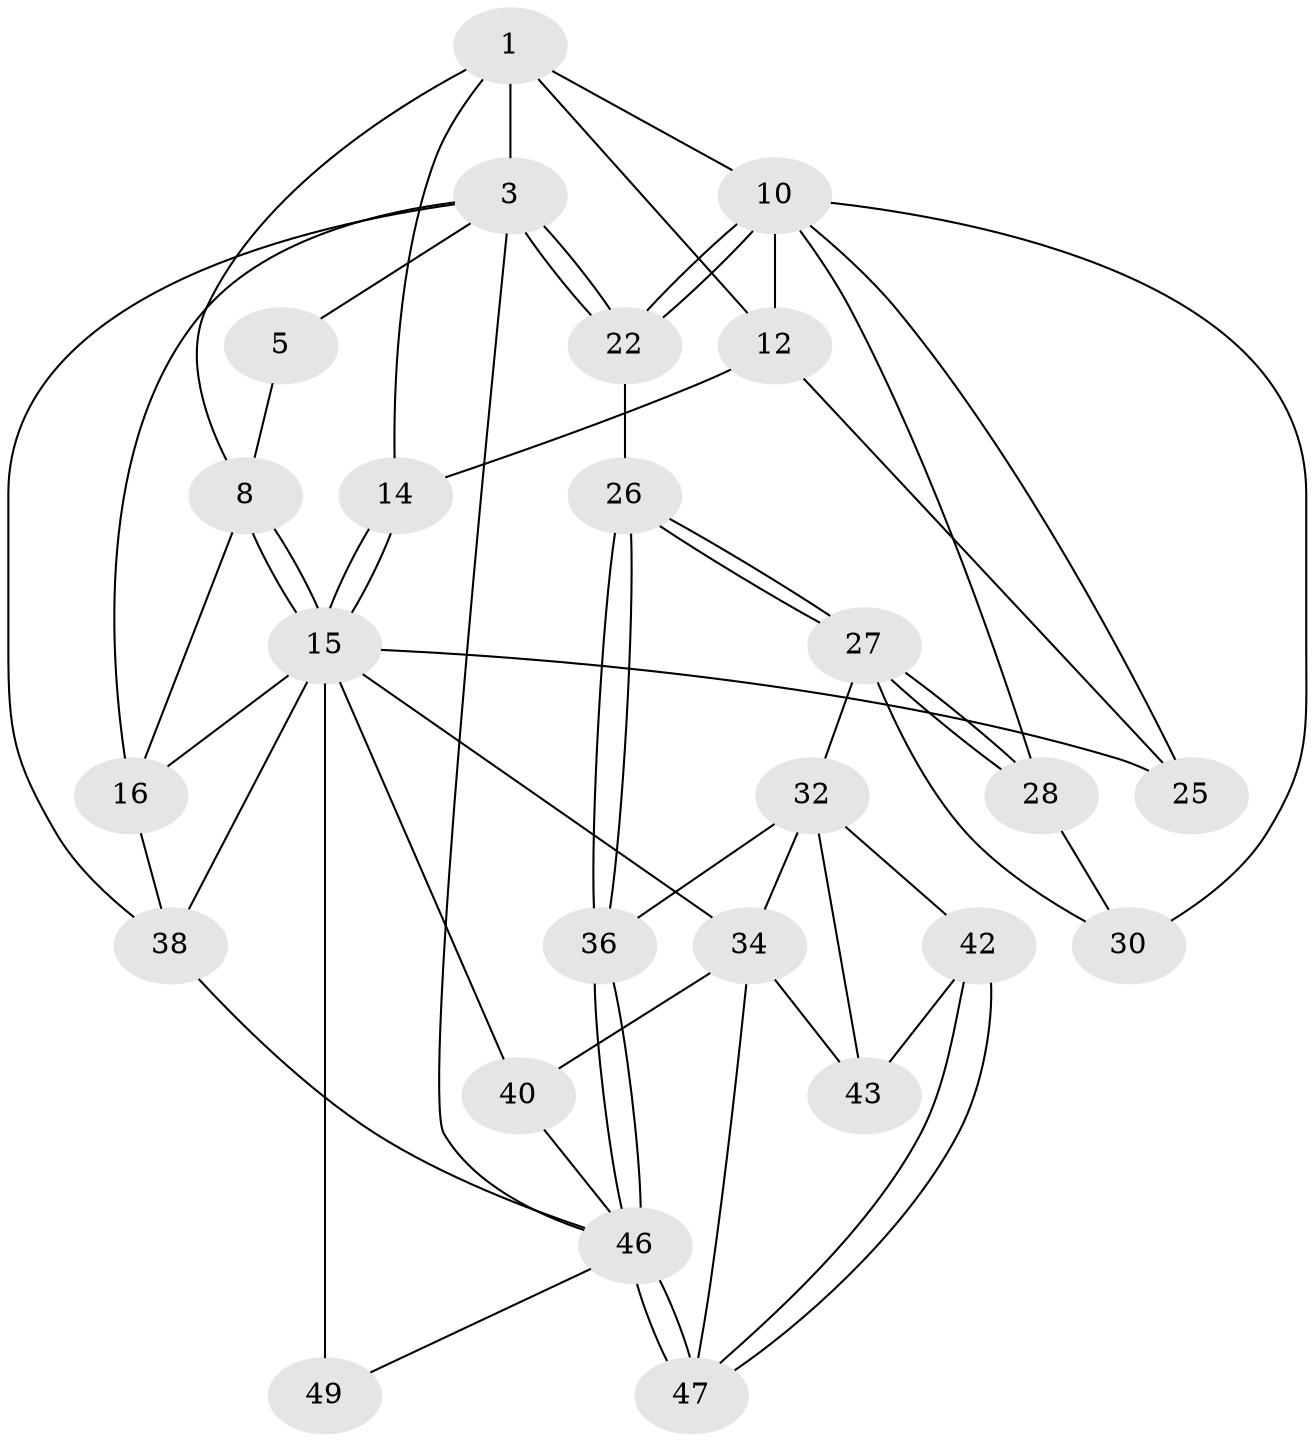 // original degree distribution, {3: 0.0392156862745098, 4: 0.23529411764705882, 6: 0.17647058823529413, 5: 0.5490196078431373}
// Generated by graph-tools (version 1.1) at 2025/28/03/15/25 16:28:03]
// undirected, 25 vertices, 59 edges
graph export_dot {
graph [start="1"]
  node [color=gray90,style=filled];
  1 [pos="+0.5911252579870757+0",super="+2+6"];
  3 [pos="+1+0",super="+4"];
  5 [pos="+0.21627189759827128+0"];
  8 [pos="+0.3968943097840397+0.24730563090819235",super="+9"];
  10 [pos="+0.9496848058261766+0.22628021570399715",super="+11"];
  12 [pos="+0.7792680762395354+0.23174317007938522",super="+13"];
  14 [pos="+0.5849952603645632+0.2720790014091704"];
  15 [pos="+0.4443529728879255+0.3975435160420795",super="+18"];
  16 [pos="+0.26179190602374325+0.24705687755577155",super="+21+17"];
  22 [pos="+1+0.20803315031302147"];
  25 [pos="+0.6642364207414557+0.42814186585787606"];
  26 [pos="+1+0.5366833469319691"];
  27 [pos="+1+0.525340470228528",super="+31"];
  28 [pos="+0.905889127933251+0.43383509361783423"];
  30 [pos="+0.8737571388983714+0.5104081928335091"];
  32 [pos="+0.863094040033681+0.551715868052336",super="+33+37"];
  34 [pos="+0.6524711017363831+0.604598895588284",super="+39"];
  36 [pos="+1+0.6421611785124962"];
  38 [pos="+0+0.7695901813658713"];
  40 [pos="+0.4664464226463017+0.9555734662600684"];
  42 [pos="+0.9315454503228005+0.7157894131440038"];
  43 [pos="+0.8226080400612406+0.7284775518573263"];
  46 [pos="+1+1",super="+50"];
  47 [pos="+0.938246750220693+1",super="+48"];
  49 [pos="+0.1575188341038069+0.9808643605808447"];
  1 -- 10;
  1 -- 3;
  1 -- 8;
  1 -- 12;
  1 -- 14;
  3 -- 22;
  3 -- 22;
  3 -- 46;
  3 -- 5;
  3 -- 38;
  3 -- 16;
  5 -- 8;
  8 -- 15;
  8 -- 15;
  8 -- 16;
  10 -- 22;
  10 -- 22;
  10 -- 25;
  10 -- 12;
  10 -- 28;
  10 -- 30;
  12 -- 25;
  12 -- 14;
  14 -- 15;
  14 -- 15;
  15 -- 16;
  15 -- 49 [weight=2];
  15 -- 34;
  15 -- 38;
  15 -- 40;
  15 -- 25;
  16 -- 38;
  22 -- 26;
  26 -- 27;
  26 -- 27;
  26 -- 36;
  26 -- 36;
  27 -- 28;
  27 -- 28;
  27 -- 32;
  27 -- 30;
  28 -- 30;
  32 -- 34;
  32 -- 43;
  32 -- 42;
  32 -- 36;
  34 -- 40;
  34 -- 43;
  34 -- 47;
  36 -- 46;
  36 -- 46;
  38 -- 46;
  40 -- 46;
  42 -- 43;
  42 -- 47;
  42 -- 47;
  46 -- 47 [weight=2];
  46 -- 47;
  46 -- 49;
}
